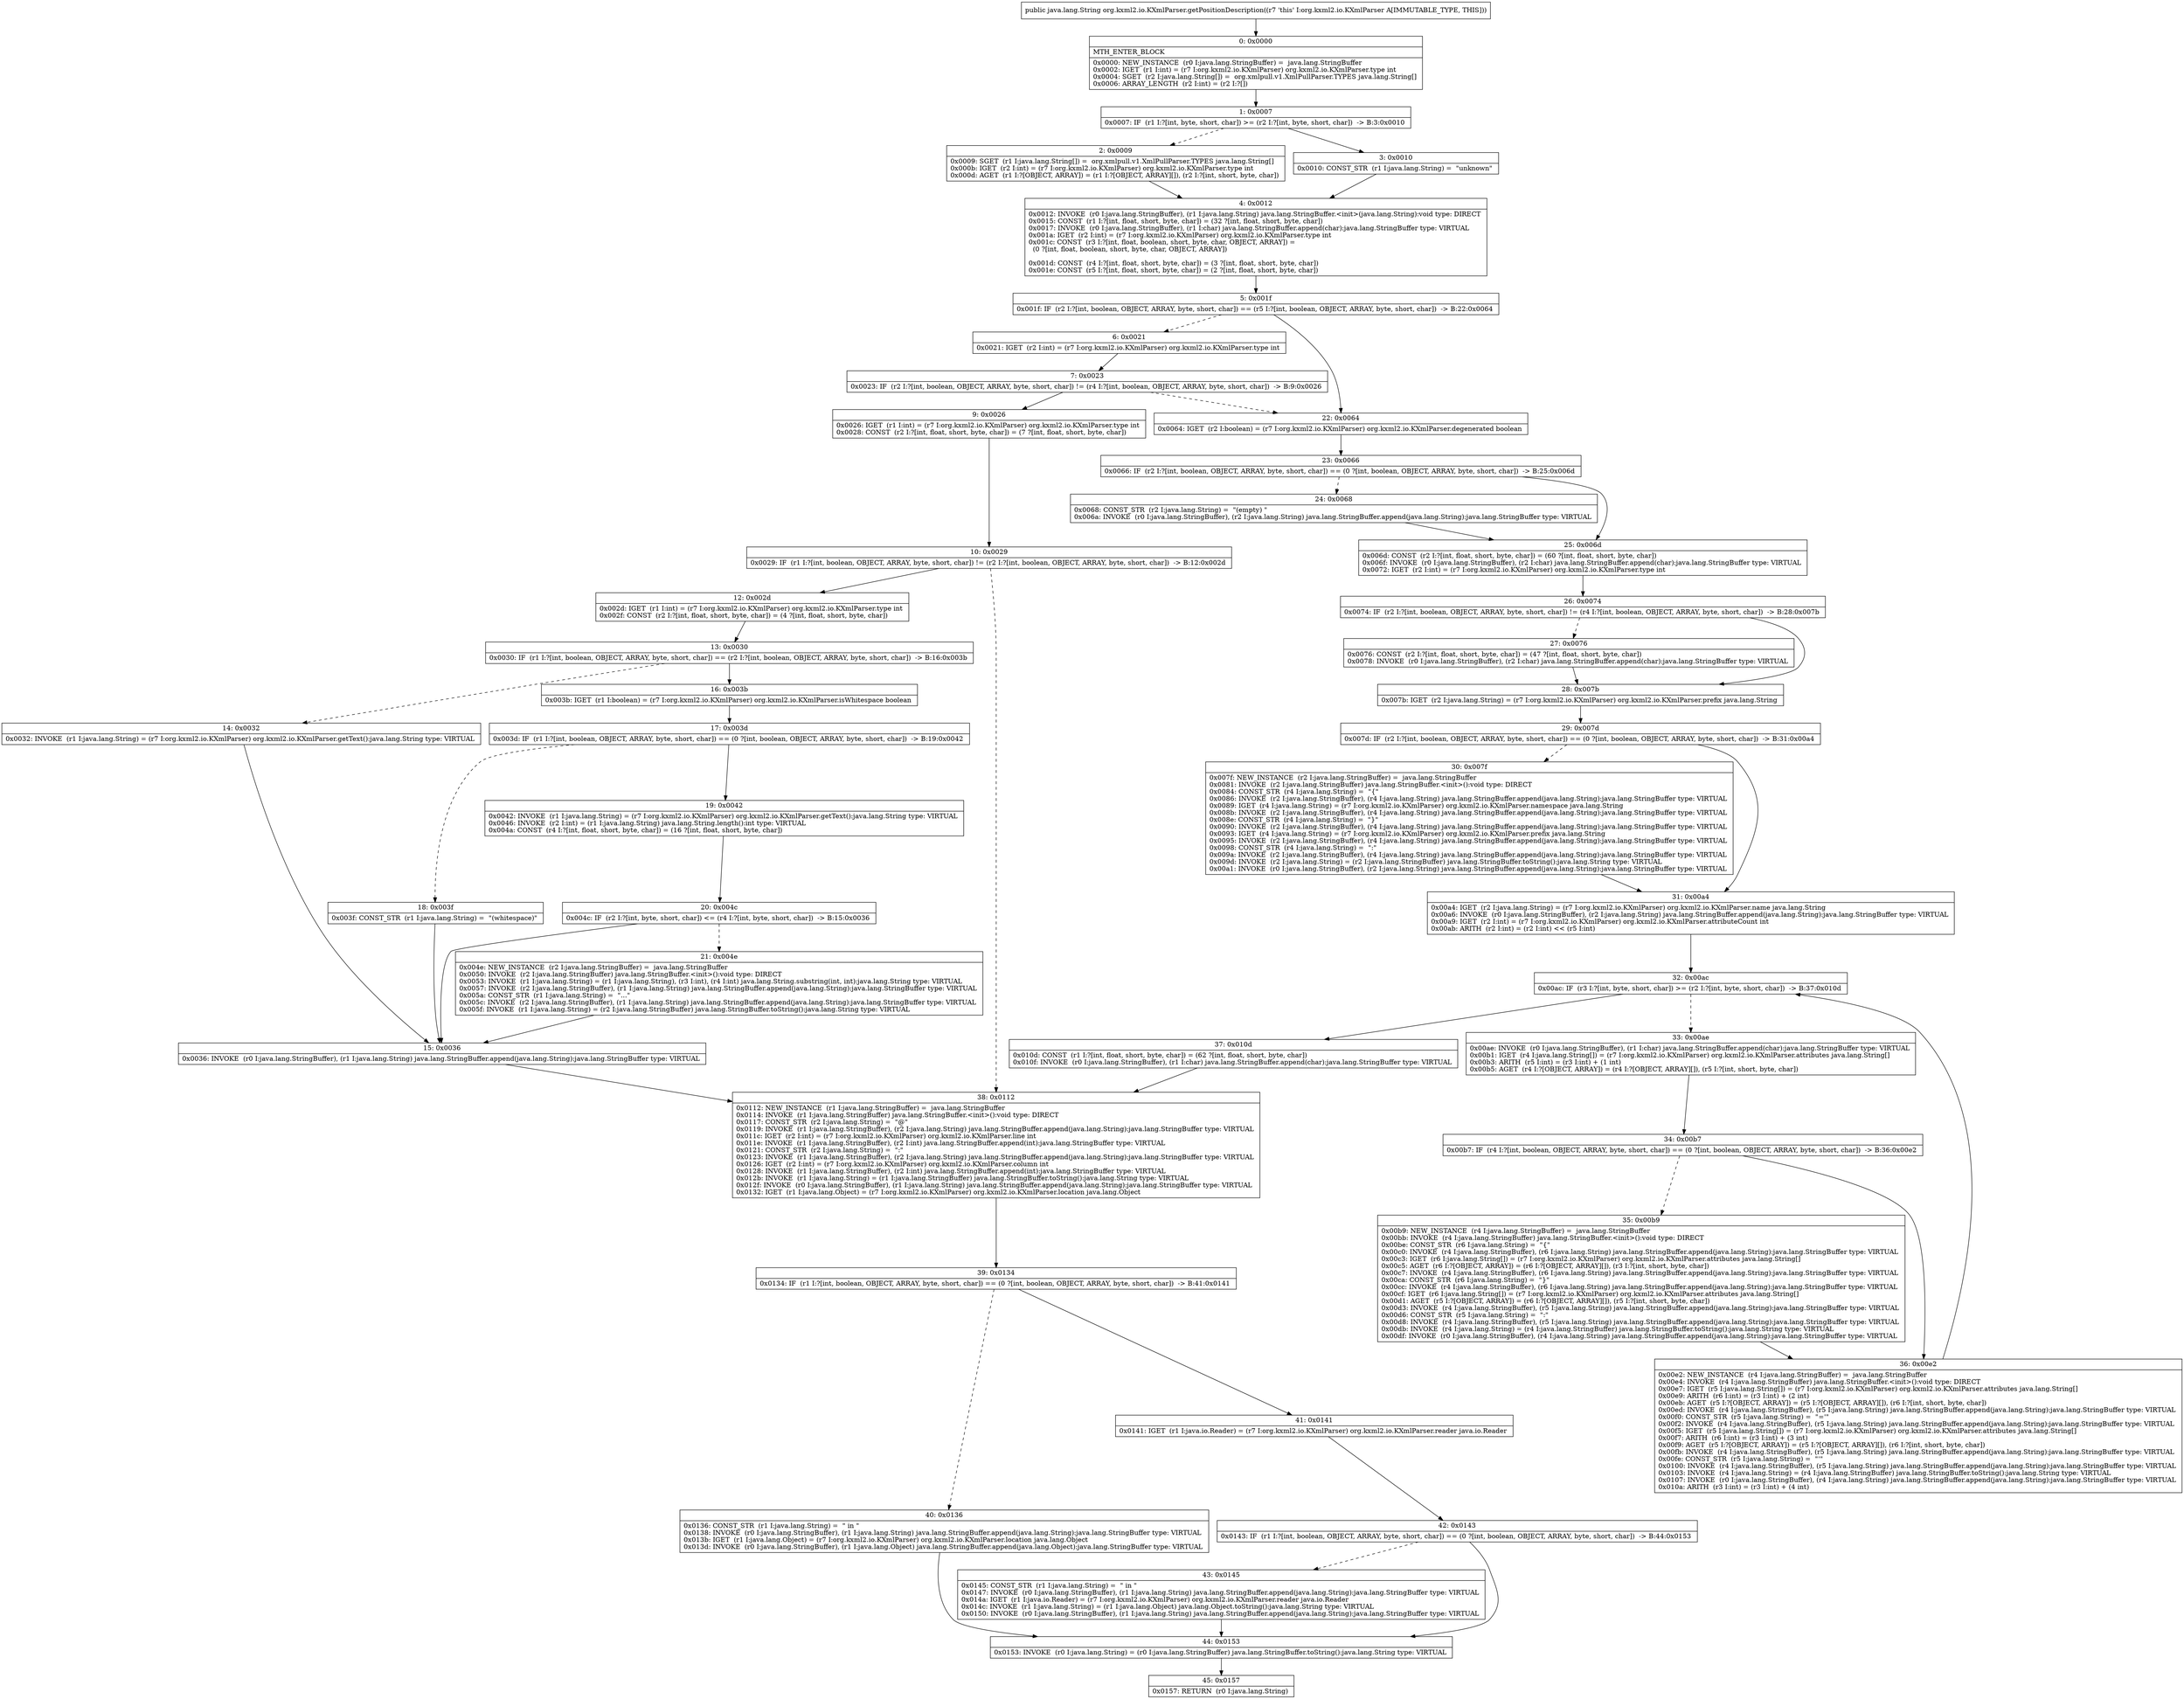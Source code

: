 digraph "CFG fororg.kxml2.io.KXmlParser.getPositionDescription()Ljava\/lang\/String;" {
Node_0 [shape=record,label="{0\:\ 0x0000|MTH_ENTER_BLOCK\l|0x0000: NEW_INSTANCE  (r0 I:java.lang.StringBuffer) =  java.lang.StringBuffer \l0x0002: IGET  (r1 I:int) = (r7 I:org.kxml2.io.KXmlParser) org.kxml2.io.KXmlParser.type int \l0x0004: SGET  (r2 I:java.lang.String[]) =  org.xmlpull.v1.XmlPullParser.TYPES java.lang.String[] \l0x0006: ARRAY_LENGTH  (r2 I:int) = (r2 I:?[]) \l}"];
Node_1 [shape=record,label="{1\:\ 0x0007|0x0007: IF  (r1 I:?[int, byte, short, char]) \>= (r2 I:?[int, byte, short, char])  \-\> B:3:0x0010 \l}"];
Node_2 [shape=record,label="{2\:\ 0x0009|0x0009: SGET  (r1 I:java.lang.String[]) =  org.xmlpull.v1.XmlPullParser.TYPES java.lang.String[] \l0x000b: IGET  (r2 I:int) = (r7 I:org.kxml2.io.KXmlParser) org.kxml2.io.KXmlParser.type int \l0x000d: AGET  (r1 I:?[OBJECT, ARRAY]) = (r1 I:?[OBJECT, ARRAY][]), (r2 I:?[int, short, byte, char]) \l}"];
Node_3 [shape=record,label="{3\:\ 0x0010|0x0010: CONST_STR  (r1 I:java.lang.String) =  \"unknown\" \l}"];
Node_4 [shape=record,label="{4\:\ 0x0012|0x0012: INVOKE  (r0 I:java.lang.StringBuffer), (r1 I:java.lang.String) java.lang.StringBuffer.\<init\>(java.lang.String):void type: DIRECT \l0x0015: CONST  (r1 I:?[int, float, short, byte, char]) = (32 ?[int, float, short, byte, char]) \l0x0017: INVOKE  (r0 I:java.lang.StringBuffer), (r1 I:char) java.lang.StringBuffer.append(char):java.lang.StringBuffer type: VIRTUAL \l0x001a: IGET  (r2 I:int) = (r7 I:org.kxml2.io.KXmlParser) org.kxml2.io.KXmlParser.type int \l0x001c: CONST  (r3 I:?[int, float, boolean, short, byte, char, OBJECT, ARRAY]) = \l  (0 ?[int, float, boolean, short, byte, char, OBJECT, ARRAY])\l \l0x001d: CONST  (r4 I:?[int, float, short, byte, char]) = (3 ?[int, float, short, byte, char]) \l0x001e: CONST  (r5 I:?[int, float, short, byte, char]) = (2 ?[int, float, short, byte, char]) \l}"];
Node_5 [shape=record,label="{5\:\ 0x001f|0x001f: IF  (r2 I:?[int, boolean, OBJECT, ARRAY, byte, short, char]) == (r5 I:?[int, boolean, OBJECT, ARRAY, byte, short, char])  \-\> B:22:0x0064 \l}"];
Node_6 [shape=record,label="{6\:\ 0x0021|0x0021: IGET  (r2 I:int) = (r7 I:org.kxml2.io.KXmlParser) org.kxml2.io.KXmlParser.type int \l}"];
Node_7 [shape=record,label="{7\:\ 0x0023|0x0023: IF  (r2 I:?[int, boolean, OBJECT, ARRAY, byte, short, char]) != (r4 I:?[int, boolean, OBJECT, ARRAY, byte, short, char])  \-\> B:9:0x0026 \l}"];
Node_9 [shape=record,label="{9\:\ 0x0026|0x0026: IGET  (r1 I:int) = (r7 I:org.kxml2.io.KXmlParser) org.kxml2.io.KXmlParser.type int \l0x0028: CONST  (r2 I:?[int, float, short, byte, char]) = (7 ?[int, float, short, byte, char]) \l}"];
Node_10 [shape=record,label="{10\:\ 0x0029|0x0029: IF  (r1 I:?[int, boolean, OBJECT, ARRAY, byte, short, char]) != (r2 I:?[int, boolean, OBJECT, ARRAY, byte, short, char])  \-\> B:12:0x002d \l}"];
Node_12 [shape=record,label="{12\:\ 0x002d|0x002d: IGET  (r1 I:int) = (r7 I:org.kxml2.io.KXmlParser) org.kxml2.io.KXmlParser.type int \l0x002f: CONST  (r2 I:?[int, float, short, byte, char]) = (4 ?[int, float, short, byte, char]) \l}"];
Node_13 [shape=record,label="{13\:\ 0x0030|0x0030: IF  (r1 I:?[int, boolean, OBJECT, ARRAY, byte, short, char]) == (r2 I:?[int, boolean, OBJECT, ARRAY, byte, short, char])  \-\> B:16:0x003b \l}"];
Node_14 [shape=record,label="{14\:\ 0x0032|0x0032: INVOKE  (r1 I:java.lang.String) = (r7 I:org.kxml2.io.KXmlParser) org.kxml2.io.KXmlParser.getText():java.lang.String type: VIRTUAL \l}"];
Node_15 [shape=record,label="{15\:\ 0x0036|0x0036: INVOKE  (r0 I:java.lang.StringBuffer), (r1 I:java.lang.String) java.lang.StringBuffer.append(java.lang.String):java.lang.StringBuffer type: VIRTUAL \l}"];
Node_16 [shape=record,label="{16\:\ 0x003b|0x003b: IGET  (r1 I:boolean) = (r7 I:org.kxml2.io.KXmlParser) org.kxml2.io.KXmlParser.isWhitespace boolean \l}"];
Node_17 [shape=record,label="{17\:\ 0x003d|0x003d: IF  (r1 I:?[int, boolean, OBJECT, ARRAY, byte, short, char]) == (0 ?[int, boolean, OBJECT, ARRAY, byte, short, char])  \-\> B:19:0x0042 \l}"];
Node_18 [shape=record,label="{18\:\ 0x003f|0x003f: CONST_STR  (r1 I:java.lang.String) =  \"(whitespace)\" \l}"];
Node_19 [shape=record,label="{19\:\ 0x0042|0x0042: INVOKE  (r1 I:java.lang.String) = (r7 I:org.kxml2.io.KXmlParser) org.kxml2.io.KXmlParser.getText():java.lang.String type: VIRTUAL \l0x0046: INVOKE  (r2 I:int) = (r1 I:java.lang.String) java.lang.String.length():int type: VIRTUAL \l0x004a: CONST  (r4 I:?[int, float, short, byte, char]) = (16 ?[int, float, short, byte, char]) \l}"];
Node_20 [shape=record,label="{20\:\ 0x004c|0x004c: IF  (r2 I:?[int, byte, short, char]) \<= (r4 I:?[int, byte, short, char])  \-\> B:15:0x0036 \l}"];
Node_21 [shape=record,label="{21\:\ 0x004e|0x004e: NEW_INSTANCE  (r2 I:java.lang.StringBuffer) =  java.lang.StringBuffer \l0x0050: INVOKE  (r2 I:java.lang.StringBuffer) java.lang.StringBuffer.\<init\>():void type: DIRECT \l0x0053: INVOKE  (r1 I:java.lang.String) = (r1 I:java.lang.String), (r3 I:int), (r4 I:int) java.lang.String.substring(int, int):java.lang.String type: VIRTUAL \l0x0057: INVOKE  (r2 I:java.lang.StringBuffer), (r1 I:java.lang.String) java.lang.StringBuffer.append(java.lang.String):java.lang.StringBuffer type: VIRTUAL \l0x005a: CONST_STR  (r1 I:java.lang.String) =  \"...\" \l0x005c: INVOKE  (r2 I:java.lang.StringBuffer), (r1 I:java.lang.String) java.lang.StringBuffer.append(java.lang.String):java.lang.StringBuffer type: VIRTUAL \l0x005f: INVOKE  (r1 I:java.lang.String) = (r2 I:java.lang.StringBuffer) java.lang.StringBuffer.toString():java.lang.String type: VIRTUAL \l}"];
Node_22 [shape=record,label="{22\:\ 0x0064|0x0064: IGET  (r2 I:boolean) = (r7 I:org.kxml2.io.KXmlParser) org.kxml2.io.KXmlParser.degenerated boolean \l}"];
Node_23 [shape=record,label="{23\:\ 0x0066|0x0066: IF  (r2 I:?[int, boolean, OBJECT, ARRAY, byte, short, char]) == (0 ?[int, boolean, OBJECT, ARRAY, byte, short, char])  \-\> B:25:0x006d \l}"];
Node_24 [shape=record,label="{24\:\ 0x0068|0x0068: CONST_STR  (r2 I:java.lang.String) =  \"(empty) \" \l0x006a: INVOKE  (r0 I:java.lang.StringBuffer), (r2 I:java.lang.String) java.lang.StringBuffer.append(java.lang.String):java.lang.StringBuffer type: VIRTUAL \l}"];
Node_25 [shape=record,label="{25\:\ 0x006d|0x006d: CONST  (r2 I:?[int, float, short, byte, char]) = (60 ?[int, float, short, byte, char]) \l0x006f: INVOKE  (r0 I:java.lang.StringBuffer), (r2 I:char) java.lang.StringBuffer.append(char):java.lang.StringBuffer type: VIRTUAL \l0x0072: IGET  (r2 I:int) = (r7 I:org.kxml2.io.KXmlParser) org.kxml2.io.KXmlParser.type int \l}"];
Node_26 [shape=record,label="{26\:\ 0x0074|0x0074: IF  (r2 I:?[int, boolean, OBJECT, ARRAY, byte, short, char]) != (r4 I:?[int, boolean, OBJECT, ARRAY, byte, short, char])  \-\> B:28:0x007b \l}"];
Node_27 [shape=record,label="{27\:\ 0x0076|0x0076: CONST  (r2 I:?[int, float, short, byte, char]) = (47 ?[int, float, short, byte, char]) \l0x0078: INVOKE  (r0 I:java.lang.StringBuffer), (r2 I:char) java.lang.StringBuffer.append(char):java.lang.StringBuffer type: VIRTUAL \l}"];
Node_28 [shape=record,label="{28\:\ 0x007b|0x007b: IGET  (r2 I:java.lang.String) = (r7 I:org.kxml2.io.KXmlParser) org.kxml2.io.KXmlParser.prefix java.lang.String \l}"];
Node_29 [shape=record,label="{29\:\ 0x007d|0x007d: IF  (r2 I:?[int, boolean, OBJECT, ARRAY, byte, short, char]) == (0 ?[int, boolean, OBJECT, ARRAY, byte, short, char])  \-\> B:31:0x00a4 \l}"];
Node_30 [shape=record,label="{30\:\ 0x007f|0x007f: NEW_INSTANCE  (r2 I:java.lang.StringBuffer) =  java.lang.StringBuffer \l0x0081: INVOKE  (r2 I:java.lang.StringBuffer) java.lang.StringBuffer.\<init\>():void type: DIRECT \l0x0084: CONST_STR  (r4 I:java.lang.String) =  \"\{\" \l0x0086: INVOKE  (r2 I:java.lang.StringBuffer), (r4 I:java.lang.String) java.lang.StringBuffer.append(java.lang.String):java.lang.StringBuffer type: VIRTUAL \l0x0089: IGET  (r4 I:java.lang.String) = (r7 I:org.kxml2.io.KXmlParser) org.kxml2.io.KXmlParser.namespace java.lang.String \l0x008b: INVOKE  (r2 I:java.lang.StringBuffer), (r4 I:java.lang.String) java.lang.StringBuffer.append(java.lang.String):java.lang.StringBuffer type: VIRTUAL \l0x008e: CONST_STR  (r4 I:java.lang.String) =  \"\}\" \l0x0090: INVOKE  (r2 I:java.lang.StringBuffer), (r4 I:java.lang.String) java.lang.StringBuffer.append(java.lang.String):java.lang.StringBuffer type: VIRTUAL \l0x0093: IGET  (r4 I:java.lang.String) = (r7 I:org.kxml2.io.KXmlParser) org.kxml2.io.KXmlParser.prefix java.lang.String \l0x0095: INVOKE  (r2 I:java.lang.StringBuffer), (r4 I:java.lang.String) java.lang.StringBuffer.append(java.lang.String):java.lang.StringBuffer type: VIRTUAL \l0x0098: CONST_STR  (r4 I:java.lang.String) =  \":\" \l0x009a: INVOKE  (r2 I:java.lang.StringBuffer), (r4 I:java.lang.String) java.lang.StringBuffer.append(java.lang.String):java.lang.StringBuffer type: VIRTUAL \l0x009d: INVOKE  (r2 I:java.lang.String) = (r2 I:java.lang.StringBuffer) java.lang.StringBuffer.toString():java.lang.String type: VIRTUAL \l0x00a1: INVOKE  (r0 I:java.lang.StringBuffer), (r2 I:java.lang.String) java.lang.StringBuffer.append(java.lang.String):java.lang.StringBuffer type: VIRTUAL \l}"];
Node_31 [shape=record,label="{31\:\ 0x00a4|0x00a4: IGET  (r2 I:java.lang.String) = (r7 I:org.kxml2.io.KXmlParser) org.kxml2.io.KXmlParser.name java.lang.String \l0x00a6: INVOKE  (r0 I:java.lang.StringBuffer), (r2 I:java.lang.String) java.lang.StringBuffer.append(java.lang.String):java.lang.StringBuffer type: VIRTUAL \l0x00a9: IGET  (r2 I:int) = (r7 I:org.kxml2.io.KXmlParser) org.kxml2.io.KXmlParser.attributeCount int \l0x00ab: ARITH  (r2 I:int) = (r2 I:int) \<\< (r5 I:int) \l}"];
Node_32 [shape=record,label="{32\:\ 0x00ac|0x00ac: IF  (r3 I:?[int, byte, short, char]) \>= (r2 I:?[int, byte, short, char])  \-\> B:37:0x010d \l}"];
Node_33 [shape=record,label="{33\:\ 0x00ae|0x00ae: INVOKE  (r0 I:java.lang.StringBuffer), (r1 I:char) java.lang.StringBuffer.append(char):java.lang.StringBuffer type: VIRTUAL \l0x00b1: IGET  (r4 I:java.lang.String[]) = (r7 I:org.kxml2.io.KXmlParser) org.kxml2.io.KXmlParser.attributes java.lang.String[] \l0x00b3: ARITH  (r5 I:int) = (r3 I:int) + (1 int) \l0x00b5: AGET  (r4 I:?[OBJECT, ARRAY]) = (r4 I:?[OBJECT, ARRAY][]), (r5 I:?[int, short, byte, char]) \l}"];
Node_34 [shape=record,label="{34\:\ 0x00b7|0x00b7: IF  (r4 I:?[int, boolean, OBJECT, ARRAY, byte, short, char]) == (0 ?[int, boolean, OBJECT, ARRAY, byte, short, char])  \-\> B:36:0x00e2 \l}"];
Node_35 [shape=record,label="{35\:\ 0x00b9|0x00b9: NEW_INSTANCE  (r4 I:java.lang.StringBuffer) =  java.lang.StringBuffer \l0x00bb: INVOKE  (r4 I:java.lang.StringBuffer) java.lang.StringBuffer.\<init\>():void type: DIRECT \l0x00be: CONST_STR  (r6 I:java.lang.String) =  \"\{\" \l0x00c0: INVOKE  (r4 I:java.lang.StringBuffer), (r6 I:java.lang.String) java.lang.StringBuffer.append(java.lang.String):java.lang.StringBuffer type: VIRTUAL \l0x00c3: IGET  (r6 I:java.lang.String[]) = (r7 I:org.kxml2.io.KXmlParser) org.kxml2.io.KXmlParser.attributes java.lang.String[] \l0x00c5: AGET  (r6 I:?[OBJECT, ARRAY]) = (r6 I:?[OBJECT, ARRAY][]), (r3 I:?[int, short, byte, char]) \l0x00c7: INVOKE  (r4 I:java.lang.StringBuffer), (r6 I:java.lang.String) java.lang.StringBuffer.append(java.lang.String):java.lang.StringBuffer type: VIRTUAL \l0x00ca: CONST_STR  (r6 I:java.lang.String) =  \"\}\" \l0x00cc: INVOKE  (r4 I:java.lang.StringBuffer), (r6 I:java.lang.String) java.lang.StringBuffer.append(java.lang.String):java.lang.StringBuffer type: VIRTUAL \l0x00cf: IGET  (r6 I:java.lang.String[]) = (r7 I:org.kxml2.io.KXmlParser) org.kxml2.io.KXmlParser.attributes java.lang.String[] \l0x00d1: AGET  (r5 I:?[OBJECT, ARRAY]) = (r6 I:?[OBJECT, ARRAY][]), (r5 I:?[int, short, byte, char]) \l0x00d3: INVOKE  (r4 I:java.lang.StringBuffer), (r5 I:java.lang.String) java.lang.StringBuffer.append(java.lang.String):java.lang.StringBuffer type: VIRTUAL \l0x00d6: CONST_STR  (r5 I:java.lang.String) =  \":\" \l0x00d8: INVOKE  (r4 I:java.lang.StringBuffer), (r5 I:java.lang.String) java.lang.StringBuffer.append(java.lang.String):java.lang.StringBuffer type: VIRTUAL \l0x00db: INVOKE  (r4 I:java.lang.String) = (r4 I:java.lang.StringBuffer) java.lang.StringBuffer.toString():java.lang.String type: VIRTUAL \l0x00df: INVOKE  (r0 I:java.lang.StringBuffer), (r4 I:java.lang.String) java.lang.StringBuffer.append(java.lang.String):java.lang.StringBuffer type: VIRTUAL \l}"];
Node_36 [shape=record,label="{36\:\ 0x00e2|0x00e2: NEW_INSTANCE  (r4 I:java.lang.StringBuffer) =  java.lang.StringBuffer \l0x00e4: INVOKE  (r4 I:java.lang.StringBuffer) java.lang.StringBuffer.\<init\>():void type: DIRECT \l0x00e7: IGET  (r5 I:java.lang.String[]) = (r7 I:org.kxml2.io.KXmlParser) org.kxml2.io.KXmlParser.attributes java.lang.String[] \l0x00e9: ARITH  (r6 I:int) = (r3 I:int) + (2 int) \l0x00eb: AGET  (r5 I:?[OBJECT, ARRAY]) = (r5 I:?[OBJECT, ARRAY][]), (r6 I:?[int, short, byte, char]) \l0x00ed: INVOKE  (r4 I:java.lang.StringBuffer), (r5 I:java.lang.String) java.lang.StringBuffer.append(java.lang.String):java.lang.StringBuffer type: VIRTUAL \l0x00f0: CONST_STR  (r5 I:java.lang.String) =  \"='\" \l0x00f2: INVOKE  (r4 I:java.lang.StringBuffer), (r5 I:java.lang.String) java.lang.StringBuffer.append(java.lang.String):java.lang.StringBuffer type: VIRTUAL \l0x00f5: IGET  (r5 I:java.lang.String[]) = (r7 I:org.kxml2.io.KXmlParser) org.kxml2.io.KXmlParser.attributes java.lang.String[] \l0x00f7: ARITH  (r6 I:int) = (r3 I:int) + (3 int) \l0x00f9: AGET  (r5 I:?[OBJECT, ARRAY]) = (r5 I:?[OBJECT, ARRAY][]), (r6 I:?[int, short, byte, char]) \l0x00fb: INVOKE  (r4 I:java.lang.StringBuffer), (r5 I:java.lang.String) java.lang.StringBuffer.append(java.lang.String):java.lang.StringBuffer type: VIRTUAL \l0x00fe: CONST_STR  (r5 I:java.lang.String) =  \"'\" \l0x0100: INVOKE  (r4 I:java.lang.StringBuffer), (r5 I:java.lang.String) java.lang.StringBuffer.append(java.lang.String):java.lang.StringBuffer type: VIRTUAL \l0x0103: INVOKE  (r4 I:java.lang.String) = (r4 I:java.lang.StringBuffer) java.lang.StringBuffer.toString():java.lang.String type: VIRTUAL \l0x0107: INVOKE  (r0 I:java.lang.StringBuffer), (r4 I:java.lang.String) java.lang.StringBuffer.append(java.lang.String):java.lang.StringBuffer type: VIRTUAL \l0x010a: ARITH  (r3 I:int) = (r3 I:int) + (4 int) \l}"];
Node_37 [shape=record,label="{37\:\ 0x010d|0x010d: CONST  (r1 I:?[int, float, short, byte, char]) = (62 ?[int, float, short, byte, char]) \l0x010f: INVOKE  (r0 I:java.lang.StringBuffer), (r1 I:char) java.lang.StringBuffer.append(char):java.lang.StringBuffer type: VIRTUAL \l}"];
Node_38 [shape=record,label="{38\:\ 0x0112|0x0112: NEW_INSTANCE  (r1 I:java.lang.StringBuffer) =  java.lang.StringBuffer \l0x0114: INVOKE  (r1 I:java.lang.StringBuffer) java.lang.StringBuffer.\<init\>():void type: DIRECT \l0x0117: CONST_STR  (r2 I:java.lang.String) =  \"@\" \l0x0119: INVOKE  (r1 I:java.lang.StringBuffer), (r2 I:java.lang.String) java.lang.StringBuffer.append(java.lang.String):java.lang.StringBuffer type: VIRTUAL \l0x011c: IGET  (r2 I:int) = (r7 I:org.kxml2.io.KXmlParser) org.kxml2.io.KXmlParser.line int \l0x011e: INVOKE  (r1 I:java.lang.StringBuffer), (r2 I:int) java.lang.StringBuffer.append(int):java.lang.StringBuffer type: VIRTUAL \l0x0121: CONST_STR  (r2 I:java.lang.String) =  \":\" \l0x0123: INVOKE  (r1 I:java.lang.StringBuffer), (r2 I:java.lang.String) java.lang.StringBuffer.append(java.lang.String):java.lang.StringBuffer type: VIRTUAL \l0x0126: IGET  (r2 I:int) = (r7 I:org.kxml2.io.KXmlParser) org.kxml2.io.KXmlParser.column int \l0x0128: INVOKE  (r1 I:java.lang.StringBuffer), (r2 I:int) java.lang.StringBuffer.append(int):java.lang.StringBuffer type: VIRTUAL \l0x012b: INVOKE  (r1 I:java.lang.String) = (r1 I:java.lang.StringBuffer) java.lang.StringBuffer.toString():java.lang.String type: VIRTUAL \l0x012f: INVOKE  (r0 I:java.lang.StringBuffer), (r1 I:java.lang.String) java.lang.StringBuffer.append(java.lang.String):java.lang.StringBuffer type: VIRTUAL \l0x0132: IGET  (r1 I:java.lang.Object) = (r7 I:org.kxml2.io.KXmlParser) org.kxml2.io.KXmlParser.location java.lang.Object \l}"];
Node_39 [shape=record,label="{39\:\ 0x0134|0x0134: IF  (r1 I:?[int, boolean, OBJECT, ARRAY, byte, short, char]) == (0 ?[int, boolean, OBJECT, ARRAY, byte, short, char])  \-\> B:41:0x0141 \l}"];
Node_40 [shape=record,label="{40\:\ 0x0136|0x0136: CONST_STR  (r1 I:java.lang.String) =  \" in \" \l0x0138: INVOKE  (r0 I:java.lang.StringBuffer), (r1 I:java.lang.String) java.lang.StringBuffer.append(java.lang.String):java.lang.StringBuffer type: VIRTUAL \l0x013b: IGET  (r1 I:java.lang.Object) = (r7 I:org.kxml2.io.KXmlParser) org.kxml2.io.KXmlParser.location java.lang.Object \l0x013d: INVOKE  (r0 I:java.lang.StringBuffer), (r1 I:java.lang.Object) java.lang.StringBuffer.append(java.lang.Object):java.lang.StringBuffer type: VIRTUAL \l}"];
Node_41 [shape=record,label="{41\:\ 0x0141|0x0141: IGET  (r1 I:java.io.Reader) = (r7 I:org.kxml2.io.KXmlParser) org.kxml2.io.KXmlParser.reader java.io.Reader \l}"];
Node_42 [shape=record,label="{42\:\ 0x0143|0x0143: IF  (r1 I:?[int, boolean, OBJECT, ARRAY, byte, short, char]) == (0 ?[int, boolean, OBJECT, ARRAY, byte, short, char])  \-\> B:44:0x0153 \l}"];
Node_43 [shape=record,label="{43\:\ 0x0145|0x0145: CONST_STR  (r1 I:java.lang.String) =  \" in \" \l0x0147: INVOKE  (r0 I:java.lang.StringBuffer), (r1 I:java.lang.String) java.lang.StringBuffer.append(java.lang.String):java.lang.StringBuffer type: VIRTUAL \l0x014a: IGET  (r1 I:java.io.Reader) = (r7 I:org.kxml2.io.KXmlParser) org.kxml2.io.KXmlParser.reader java.io.Reader \l0x014c: INVOKE  (r1 I:java.lang.String) = (r1 I:java.lang.Object) java.lang.Object.toString():java.lang.String type: VIRTUAL \l0x0150: INVOKE  (r0 I:java.lang.StringBuffer), (r1 I:java.lang.String) java.lang.StringBuffer.append(java.lang.String):java.lang.StringBuffer type: VIRTUAL \l}"];
Node_44 [shape=record,label="{44\:\ 0x0153|0x0153: INVOKE  (r0 I:java.lang.String) = (r0 I:java.lang.StringBuffer) java.lang.StringBuffer.toString():java.lang.String type: VIRTUAL \l}"];
Node_45 [shape=record,label="{45\:\ 0x0157|0x0157: RETURN  (r0 I:java.lang.String) \l}"];
MethodNode[shape=record,label="{public java.lang.String org.kxml2.io.KXmlParser.getPositionDescription((r7 'this' I:org.kxml2.io.KXmlParser A[IMMUTABLE_TYPE, THIS])) }"];
MethodNode -> Node_0;
Node_0 -> Node_1;
Node_1 -> Node_2[style=dashed];
Node_1 -> Node_3;
Node_2 -> Node_4;
Node_3 -> Node_4;
Node_4 -> Node_5;
Node_5 -> Node_6[style=dashed];
Node_5 -> Node_22;
Node_6 -> Node_7;
Node_7 -> Node_9;
Node_7 -> Node_22[style=dashed];
Node_9 -> Node_10;
Node_10 -> Node_12;
Node_10 -> Node_38[style=dashed];
Node_12 -> Node_13;
Node_13 -> Node_14[style=dashed];
Node_13 -> Node_16;
Node_14 -> Node_15;
Node_15 -> Node_38;
Node_16 -> Node_17;
Node_17 -> Node_18[style=dashed];
Node_17 -> Node_19;
Node_18 -> Node_15;
Node_19 -> Node_20;
Node_20 -> Node_15;
Node_20 -> Node_21[style=dashed];
Node_21 -> Node_15;
Node_22 -> Node_23;
Node_23 -> Node_24[style=dashed];
Node_23 -> Node_25;
Node_24 -> Node_25;
Node_25 -> Node_26;
Node_26 -> Node_27[style=dashed];
Node_26 -> Node_28;
Node_27 -> Node_28;
Node_28 -> Node_29;
Node_29 -> Node_30[style=dashed];
Node_29 -> Node_31;
Node_30 -> Node_31;
Node_31 -> Node_32;
Node_32 -> Node_33[style=dashed];
Node_32 -> Node_37;
Node_33 -> Node_34;
Node_34 -> Node_35[style=dashed];
Node_34 -> Node_36;
Node_35 -> Node_36;
Node_36 -> Node_32;
Node_37 -> Node_38;
Node_38 -> Node_39;
Node_39 -> Node_40[style=dashed];
Node_39 -> Node_41;
Node_40 -> Node_44;
Node_41 -> Node_42;
Node_42 -> Node_43[style=dashed];
Node_42 -> Node_44;
Node_43 -> Node_44;
Node_44 -> Node_45;
}

